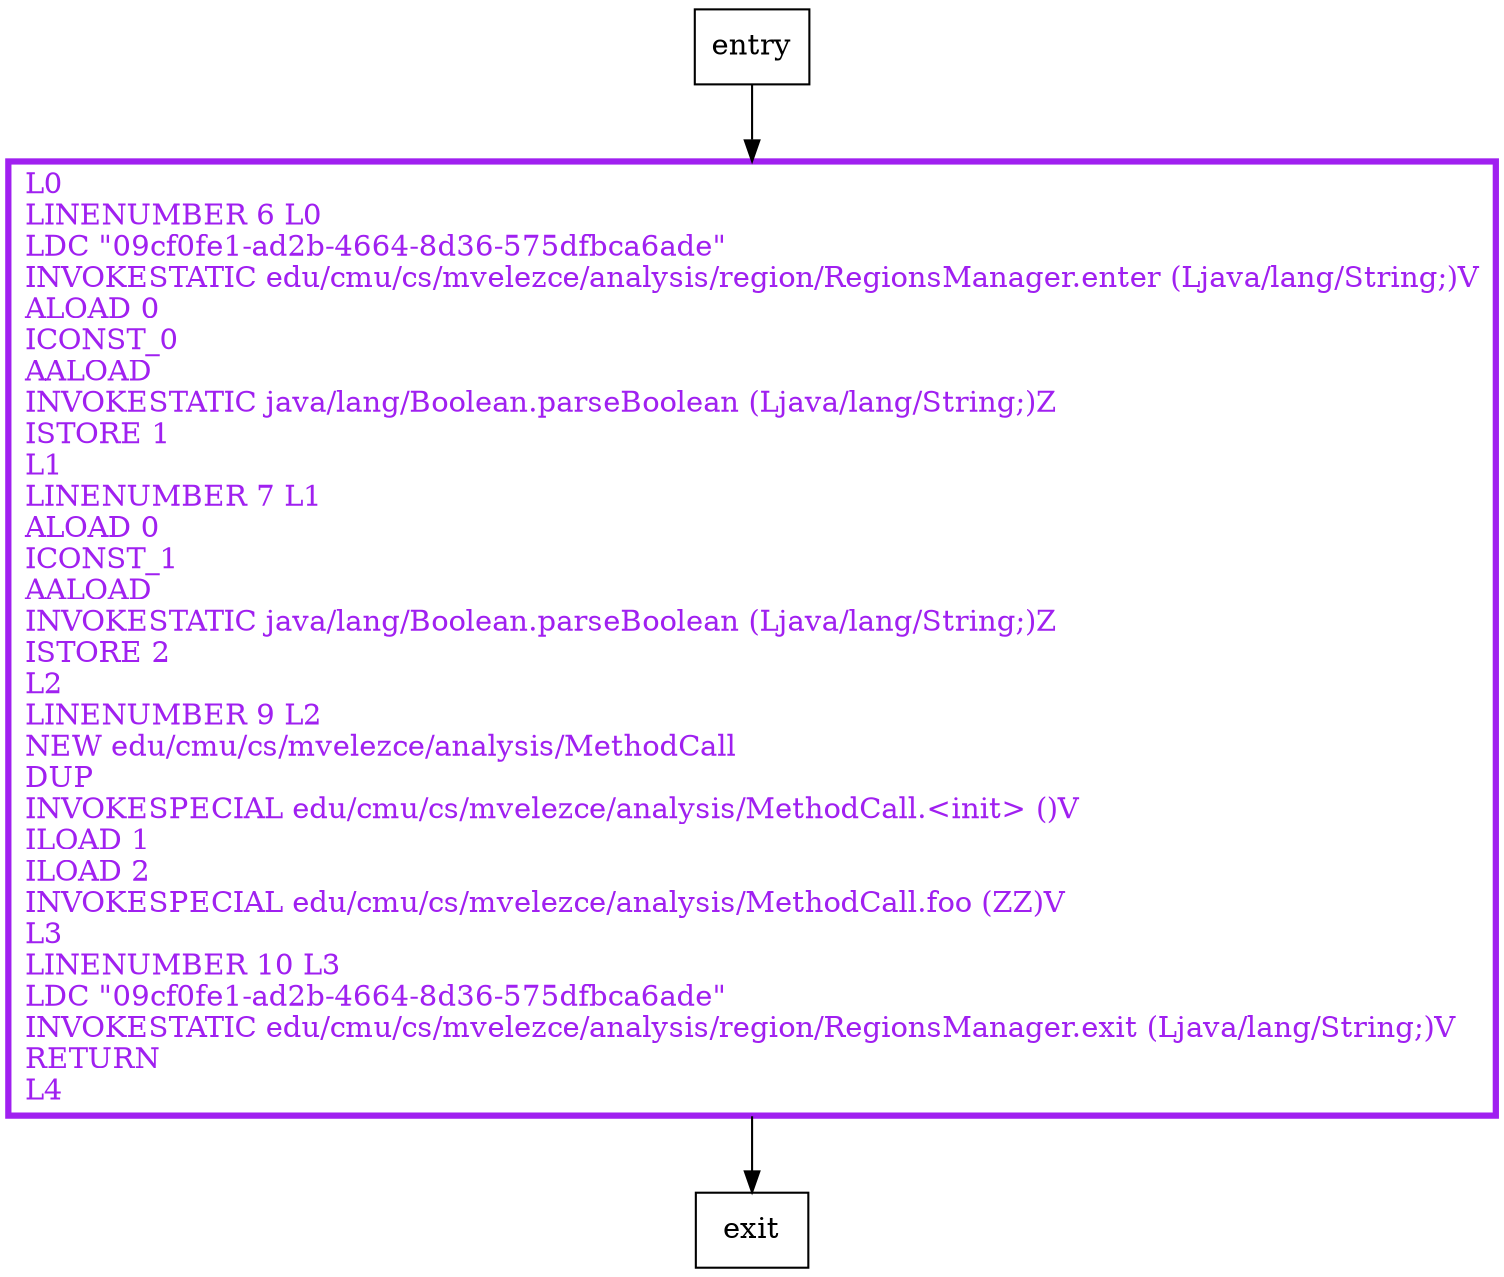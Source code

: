 digraph main {
node [shape=record];
1150342820 [label="L0\lLINENUMBER 6 L0\lLDC \"09cf0fe1-ad2b-4664-8d36-575dfbca6ade\"\lINVOKESTATIC edu/cmu/cs/mvelezce/analysis/region/RegionsManager.enter (Ljava/lang/String;)V\lALOAD 0\lICONST_0\lAALOAD\lINVOKESTATIC java/lang/Boolean.parseBoolean (Ljava/lang/String;)Z\lISTORE 1\lL1\lLINENUMBER 7 L1\lALOAD 0\lICONST_1\lAALOAD\lINVOKESTATIC java/lang/Boolean.parseBoolean (Ljava/lang/String;)Z\lISTORE 2\lL2\lLINENUMBER 9 L2\lNEW edu/cmu/cs/mvelezce/analysis/MethodCall\lDUP\lINVOKESPECIAL edu/cmu/cs/mvelezce/analysis/MethodCall.\<init\> ()V\lILOAD 1\lILOAD 2\lINVOKESPECIAL edu/cmu/cs/mvelezce/analysis/MethodCall.foo (ZZ)V\lL3\lLINENUMBER 10 L3\lLDC \"09cf0fe1-ad2b-4664-8d36-575dfbca6ade\"\lINVOKESTATIC edu/cmu/cs/mvelezce/analysis/region/RegionsManager.exit (Ljava/lang/String;)V\lRETURN\lL4\l"];
entry;
exit;
entry -> 1150342820;
1150342820 -> exit;
1150342820[fontcolor="purple", penwidth=3, color="purple"];
}
